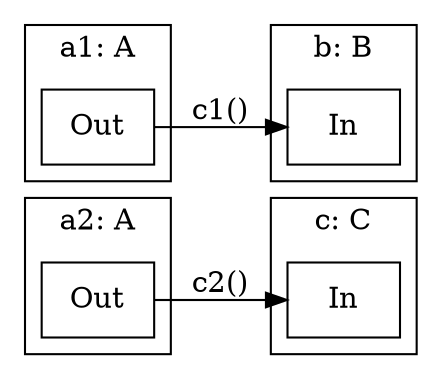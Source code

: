 
digraph CloneClasses {
  graph [rankdir = "LR"];

  subgraph cluster_c{
    label = "c: C";
    node [shape = box];
    c_In[label = In]
  }
    
  subgraph cluster_a1{
    label = "a1: A";
    node [shape = box];
    a1_Out[label = Out]
  }

  subgraph cluster_a2{
    label = "a2: A";
    node [shape = box];
    a2_Out[label = Out]
  }

  subgraph cluster_b{
    label = "b: B";
    node [shape = box];
    b_In[label = In]
  }



a2_Out -> c_In [label = "c2()"];

 a1_Out -> b_In [label = "c1()"];


}
